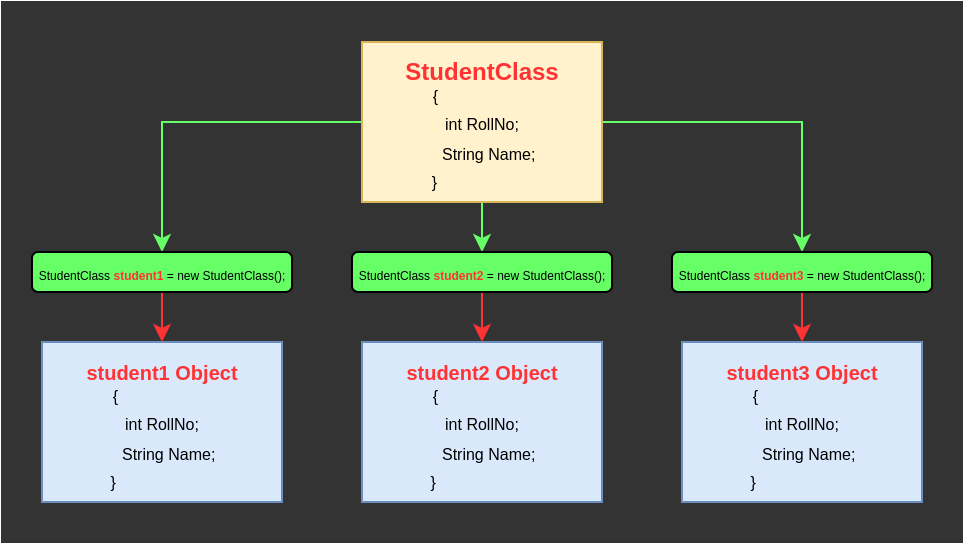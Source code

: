 <mxfile version="27.2.0">
  <diagram name="Page-1" id="kSz0KgD7QdN_tB5z6Zff">
    <mxGraphModel dx="524" dy="278" grid="1" gridSize="10" guides="1" tooltips="1" connect="1" arrows="1" fold="1" page="1" pageScale="1" pageWidth="480" pageHeight="270" math="0" shadow="0">
      <root>
        <mxCell id="0" />
        <mxCell id="1" parent="0" />
        <mxCell id="iksNBhayXR3x9wg8TAR7-1" value="" style="rounded=0;whiteSpace=wrap;html=1;strokeColor=#333333;fillColor=#333333;" parent="1" vertex="1">
          <mxGeometry width="480" height="270" as="geometry" />
        </mxCell>
        <mxCell id="5yjQKc8OgQAJKvg6Jhwq-4" style="edgeStyle=orthogonalEdgeStyle;rounded=0;orthogonalLoop=1;jettySize=auto;html=1;fillColor=#d5e8d4;strokeColor=#66FF66;" parent="1" source="iksNBhayXR3x9wg8TAR7-2" target="5yjQKc8OgQAJKvg6Jhwq-1" edge="1">
          <mxGeometry relative="1" as="geometry" />
        </mxCell>
        <mxCell id="5yjQKc8OgQAJKvg6Jhwq-5" style="edgeStyle=orthogonalEdgeStyle;rounded=0;orthogonalLoop=1;jettySize=auto;html=1;entryX=0.5;entryY=0;entryDx=0;entryDy=0;strokeColor=#66FF66;" parent="1" source="iksNBhayXR3x9wg8TAR7-2" target="5yjQKc8OgQAJKvg6Jhwq-2" edge="1">
          <mxGeometry relative="1" as="geometry" />
        </mxCell>
        <mxCell id="5yjQKc8OgQAJKvg6Jhwq-6" style="edgeStyle=orthogonalEdgeStyle;rounded=0;orthogonalLoop=1;jettySize=auto;html=1;strokeColor=#66FF66;" parent="1" source="iksNBhayXR3x9wg8TAR7-2" target="5yjQKc8OgQAJKvg6Jhwq-3" edge="1">
          <mxGeometry relative="1" as="geometry" />
        </mxCell>
        <mxCell id="iksNBhayXR3x9wg8TAR7-2" value="&lt;font style=&quot;&quot;&gt;&lt;br&gt;&lt;font style=&quot;font-size: 8px;&quot;&gt;{&amp;nbsp; &amp;nbsp; &amp;nbsp; &amp;nbsp; &amp;nbsp; &amp;nbsp; &amp;nbsp; &amp;nbsp; &amp;nbsp; &amp;nbsp; &amp;nbsp;&lt;br&gt;int RollNo;&lt;br&gt;&amp;nbsp; &amp;nbsp;String Name;&lt;br&gt;}&amp;nbsp; &amp;nbsp; &amp;nbsp; &amp;nbsp; &amp;nbsp;&lt;/font&gt;&lt;/font&gt;&lt;font style=&quot;font-size: 9px;&quot;&gt; &amp;nbsp; &amp;nbsp; &amp;nbsp; &amp;nbsp; &amp;nbsp;&amp;nbsp;&lt;/font&gt;" style="rounded=0;whiteSpace=wrap;html=1;fillColor=#fff2cc;strokeColor=#d6b656;" parent="1" vertex="1">
          <mxGeometry x="180" y="20" width="120" height="80" as="geometry" />
        </mxCell>
        <mxCell id="iksNBhayXR3x9wg8TAR7-3" value="&lt;span style=&quot;font-size: 8px;&quot;&gt;&lt;br&gt;{&amp;nbsp; &amp;nbsp; &amp;nbsp; &amp;nbsp; &amp;nbsp; &amp;nbsp; &amp;nbsp; &amp;nbsp; &amp;nbsp; &amp;nbsp; &amp;nbsp;&lt;/span&gt;&lt;br style=&quot;font-size: 8px;&quot;&gt;&lt;span style=&quot;font-size: 8px;&quot;&gt;int RollNo;&lt;/span&gt;&lt;br style=&quot;font-size: 8px;&quot;&gt;&lt;span style=&quot;font-size: 8px;&quot;&gt;&amp;nbsp; &amp;nbsp;String Name;&lt;br&gt;&lt;/span&gt;&lt;span style=&quot;font-size: 8px;&quot;&gt;}&amp;nbsp; &amp;nbsp; &amp;nbsp; &amp;nbsp; &amp;nbsp; &amp;nbsp; &amp;nbsp; &amp;nbsp; &amp;nbsp; &amp;nbsp; &amp;nbsp;&amp;nbsp;&lt;/span&gt;" style="rounded=0;whiteSpace=wrap;html=1;fillColor=#dae8fc;strokeColor=#6c8ebf;" parent="1" vertex="1">
          <mxGeometry x="20" y="170" width="120" height="80" as="geometry" />
        </mxCell>
        <mxCell id="iksNBhayXR3x9wg8TAR7-6" value="&lt;b&gt;&lt;font style=&quot;color: rgb(255, 51, 51);&quot;&gt;StudentClass&lt;/font&gt;&lt;/b&gt;" style="text;html=1;align=center;verticalAlign=middle;whiteSpace=wrap;rounded=0;" parent="1" vertex="1">
          <mxGeometry x="190" y="20" width="100" height="30" as="geometry" />
        </mxCell>
        <mxCell id="iksNBhayXR3x9wg8TAR7-7" value="&lt;b&gt;&lt;font style=&quot;font-size: 10px; color: rgb(255, 51, 51);&quot;&gt;student1 Object&lt;/font&gt;&lt;/b&gt;" style="text;html=1;align=center;verticalAlign=middle;whiteSpace=wrap;rounded=0;" parent="1" vertex="1">
          <mxGeometry x="30" y="170" width="100" height="30" as="geometry" />
        </mxCell>
        <mxCell id="iksNBhayXR3x9wg8TAR7-9" value="&lt;span style=&quot;font-size: 8px;&quot;&gt;&lt;br&gt;{&amp;nbsp; &amp;nbsp; &amp;nbsp; &amp;nbsp; &amp;nbsp; &amp;nbsp; &amp;nbsp; &amp;nbsp; &amp;nbsp; &amp;nbsp; &amp;nbsp;&lt;/span&gt;&lt;br style=&quot;font-size: 8px;&quot;&gt;&lt;span style=&quot;font-size: 8px;&quot;&gt;int RollNo;&lt;/span&gt;&lt;br style=&quot;font-size: 8px;&quot;&gt;&lt;span style=&quot;font-size: 8px;&quot;&gt;&amp;nbsp; &amp;nbsp;String Name;&lt;br&gt;&lt;/span&gt;&lt;span style=&quot;font-size: 8px;&quot;&gt;}&amp;nbsp; &amp;nbsp; &amp;nbsp; &amp;nbsp; &amp;nbsp; &amp;nbsp; &amp;nbsp; &amp;nbsp; &amp;nbsp; &amp;nbsp; &amp;nbsp;&amp;nbsp;&lt;/span&gt;" style="rounded=0;whiteSpace=wrap;html=1;fillColor=#dae8fc;strokeColor=#6c8ebf;" parent="1" vertex="1">
          <mxGeometry x="180" y="170" width="120" height="80" as="geometry" />
        </mxCell>
        <mxCell id="iksNBhayXR3x9wg8TAR7-10" value="&lt;span style=&quot;font-size: 8px;&quot;&gt;&lt;br&gt;{&amp;nbsp; &amp;nbsp; &amp;nbsp; &amp;nbsp; &amp;nbsp; &amp;nbsp; &amp;nbsp; &amp;nbsp; &amp;nbsp; &amp;nbsp; &amp;nbsp;&lt;/span&gt;&lt;br style=&quot;font-size: 8px;&quot;&gt;&lt;span style=&quot;font-size: 8px;&quot;&gt;int RollNo;&lt;/span&gt;&lt;br style=&quot;font-size: 8px;&quot;&gt;&lt;span style=&quot;font-size: 8px;&quot;&gt;&amp;nbsp; &amp;nbsp;String Name;&lt;br&gt;&lt;/span&gt;&lt;span style=&quot;font-size: 8px;&quot;&gt;}&amp;nbsp; &amp;nbsp; &amp;nbsp; &amp;nbsp; &amp;nbsp; &amp;nbsp; &amp;nbsp; &amp;nbsp; &amp;nbsp; &amp;nbsp; &amp;nbsp;&amp;nbsp;&lt;/span&gt;" style="rounded=0;whiteSpace=wrap;html=1;fillColor=#dae8fc;strokeColor=#6c8ebf;" parent="1" vertex="1">
          <mxGeometry x="340" y="170" width="120" height="80" as="geometry" />
        </mxCell>
        <mxCell id="iksNBhayXR3x9wg8TAR7-11" value="&lt;b&gt;&lt;font style=&quot;font-size: 10px; color: rgb(255, 51, 51);&quot;&gt;student2 Object&lt;/font&gt;&lt;/b&gt;" style="text;html=1;align=center;verticalAlign=middle;whiteSpace=wrap;rounded=0;" parent="1" vertex="1">
          <mxGeometry x="190" y="170" width="100" height="30" as="geometry" />
        </mxCell>
        <mxCell id="iksNBhayXR3x9wg8TAR7-12" value="&lt;b&gt;&lt;font style=&quot;font-size: 10px; color: rgb(255, 51, 51);&quot;&gt;student3 Object&lt;/font&gt;&lt;/b&gt;" style="text;html=1;align=center;verticalAlign=middle;whiteSpace=wrap;rounded=0;" parent="1" vertex="1">
          <mxGeometry x="350" y="170" width="100" height="30" as="geometry" />
        </mxCell>
        <mxCell id="5yjQKc8OgQAJKvg6Jhwq-7" style="edgeStyle=orthogonalEdgeStyle;rounded=0;orthogonalLoop=1;jettySize=auto;html=1;entryX=0.5;entryY=0;entryDx=0;entryDy=0;strokeColor=#FF3333;" parent="1" source="5yjQKc8OgQAJKvg6Jhwq-1" target="iksNBhayXR3x9wg8TAR7-7" edge="1">
          <mxGeometry relative="1" as="geometry" />
        </mxCell>
        <mxCell id="5yjQKc8OgQAJKvg6Jhwq-1" value="&lt;font style=&quot;font-size: 6px;&quot;&gt;StudentClass &lt;b&gt;&lt;font style=&quot;color: rgb(255, 51, 51);&quot;&gt;student1&lt;/font&gt;&lt;/b&gt; = new StudentClass();&lt;/font&gt;" style="rounded=1;whiteSpace=wrap;html=1;fillColor=#66FF66;" parent="1" vertex="1">
          <mxGeometry x="15" y="125" width="130" height="20" as="geometry" />
        </mxCell>
        <mxCell id="5yjQKc8OgQAJKvg6Jhwq-8" style="edgeStyle=orthogonalEdgeStyle;rounded=0;orthogonalLoop=1;jettySize=auto;html=1;entryX=0.5;entryY=0;entryDx=0;entryDy=0;strokeColor=#FF3333;" parent="1" source="5yjQKc8OgQAJKvg6Jhwq-2" target="iksNBhayXR3x9wg8TAR7-11" edge="1">
          <mxGeometry relative="1" as="geometry" />
        </mxCell>
        <mxCell id="5yjQKc8OgQAJKvg6Jhwq-2" value="&lt;font style=&quot;font-size: 6px;&quot;&gt;StudentClass &lt;b&gt;&lt;font style=&quot;color: rgb(255, 51, 51);&quot;&gt;student2&lt;/font&gt;&lt;/b&gt; = new StudentClass();&lt;/font&gt;" style="rounded=1;whiteSpace=wrap;html=1;fillColor=#66FF66;" parent="1" vertex="1">
          <mxGeometry x="175" y="125" width="130" height="20" as="geometry" />
        </mxCell>
        <mxCell id="5yjQKc8OgQAJKvg6Jhwq-9" style="edgeStyle=orthogonalEdgeStyle;rounded=0;orthogonalLoop=1;jettySize=auto;html=1;entryX=0.5;entryY=0;entryDx=0;entryDy=0;strokeColor=#FF3333;" parent="1" source="5yjQKc8OgQAJKvg6Jhwq-3" target="iksNBhayXR3x9wg8TAR7-12" edge="1">
          <mxGeometry relative="1" as="geometry" />
        </mxCell>
        <mxCell id="5yjQKc8OgQAJKvg6Jhwq-3" value="&lt;font style=&quot;font-size: 6px;&quot;&gt;StudentClass &lt;b&gt;&lt;font style=&quot;color: rgb(255, 51, 51);&quot;&gt;student3&lt;/font&gt;&lt;/b&gt;&amp;nbsp;= new StudentClass();&lt;/font&gt;" style="rounded=1;whiteSpace=wrap;html=1;fillColor=#66FF66;" parent="1" vertex="1">
          <mxGeometry x="335" y="125" width="130" height="20" as="geometry" />
        </mxCell>
      </root>
    </mxGraphModel>
  </diagram>
</mxfile>
